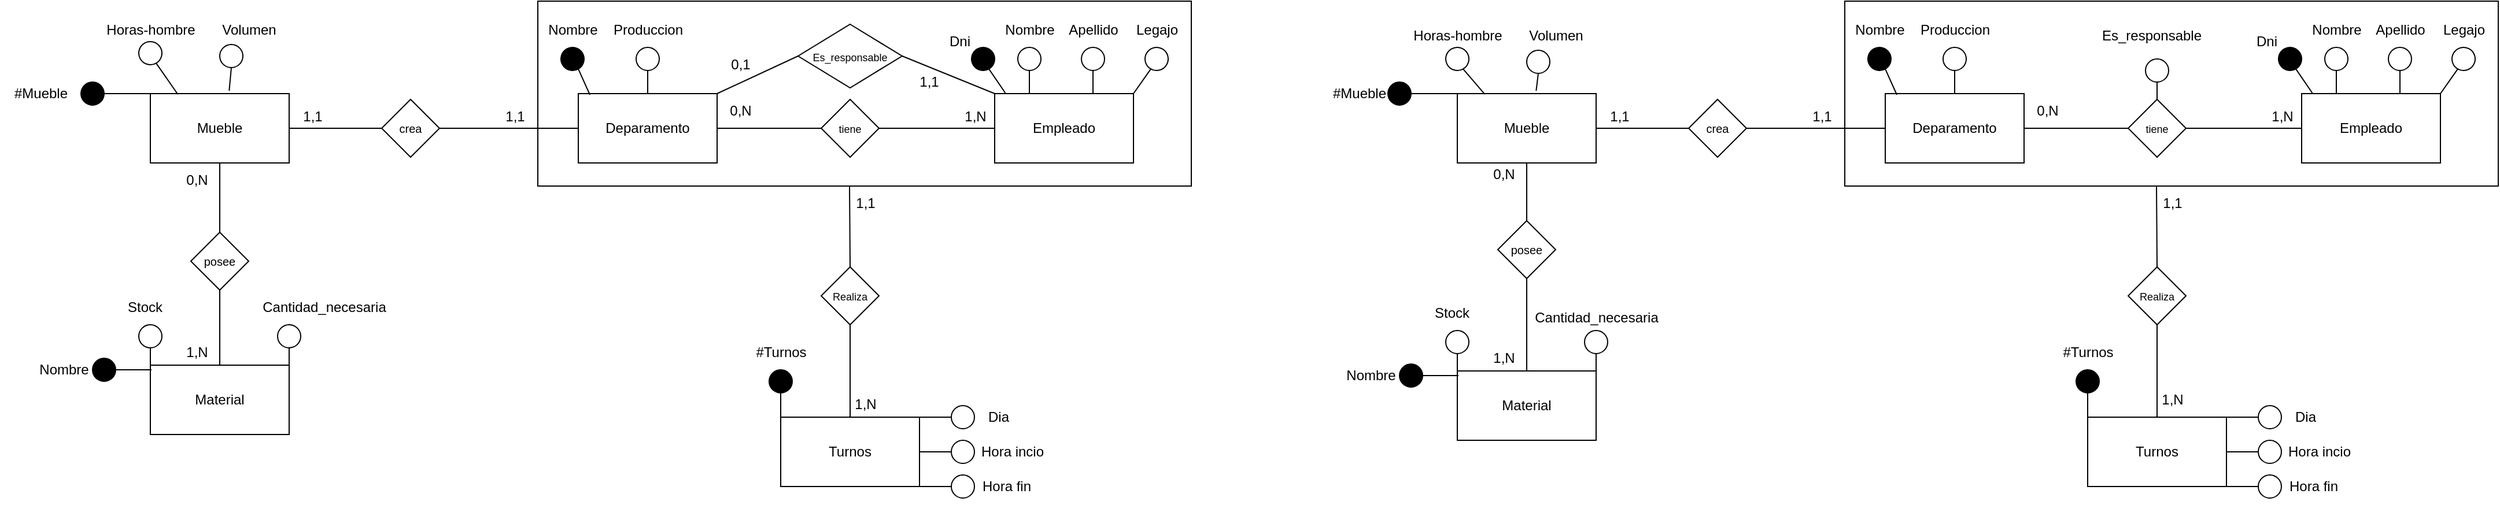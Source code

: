 <mxfile version="24.7.7">
  <diagram name="Page-1" id="koHiOuEMZEp7WqL1-jX1">
    <mxGraphModel dx="2788" dy="987" grid="1" gridSize="10" guides="1" tooltips="1" connect="1" arrows="1" fold="1" page="1" pageScale="1" pageWidth="850" pageHeight="1100" math="0" shadow="0">
      <root>
        <mxCell id="0" />
        <mxCell id="1" parent="0" />
        <mxCell id="-n0_h4fopmZt9PzkOisp-10" value="" style="rounded=0;whiteSpace=wrap;html=1;labelBackgroundColor=none;" vertex="1" parent="1">
          <mxGeometry x="235" y="900" width="565" height="160" as="geometry" />
        </mxCell>
        <mxCell id="-n0_h4fopmZt9PzkOisp-3" value="Deparamento" style="rounded=0;whiteSpace=wrap;html=1;" vertex="1" parent="1">
          <mxGeometry x="270" y="980" width="120" height="60" as="geometry" />
        </mxCell>
        <mxCell id="-n0_h4fopmZt9PzkOisp-4" value="" style="endArrow=none;html=1;rounded=0;exitX=1;exitY=0.5;exitDx=0;exitDy=0;entryX=0;entryY=0.5;entryDx=0;entryDy=0;" edge="1" parent="1" source="-n0_h4fopmZt9PzkOisp-3" target="-n0_h4fopmZt9PzkOisp-5">
          <mxGeometry width="50" height="50" relative="1" as="geometry">
            <mxPoint x="470" y="1020" as="sourcePoint" />
            <mxPoint x="520" y="1010" as="targetPoint" />
          </mxGeometry>
        </mxCell>
        <mxCell id="-n0_h4fopmZt9PzkOisp-5" value="&lt;font style=&quot;font-size: 9px;&quot;&gt;tiene&lt;/font&gt;" style="rhombus;whiteSpace=wrap;html=1;" vertex="1" parent="1">
          <mxGeometry x="480" y="985" width="50" height="50" as="geometry" />
        </mxCell>
        <mxCell id="-n0_h4fopmZt9PzkOisp-6" value="" style="endArrow=none;html=1;rounded=0;exitX=1;exitY=0.5;exitDx=0;exitDy=0;entryX=0;entryY=0.5;entryDx=0;entryDy=0;" edge="1" parent="1" source="-n0_h4fopmZt9PzkOisp-5" target="-n0_h4fopmZt9PzkOisp-7">
          <mxGeometry width="50" height="50" relative="1" as="geometry">
            <mxPoint x="580" y="990" as="sourcePoint" />
            <mxPoint x="620" y="1010" as="targetPoint" />
          </mxGeometry>
        </mxCell>
        <mxCell id="-n0_h4fopmZt9PzkOisp-7" value="Empleado" style="rounded=0;whiteSpace=wrap;html=1;" vertex="1" parent="1">
          <mxGeometry x="630" y="980" width="120" height="60" as="geometry" />
        </mxCell>
        <mxCell id="-n0_h4fopmZt9PzkOisp-8" value="1,N" style="text;html=1;align=center;verticalAlign=middle;resizable=0;points=[];autosize=1;strokeColor=none;fillColor=none;" vertex="1" parent="1">
          <mxGeometry x="592.5" y="985" width="40" height="30" as="geometry" />
        </mxCell>
        <mxCell id="-n0_h4fopmZt9PzkOisp-9" value="0,N" style="text;html=1;align=center;verticalAlign=middle;resizable=0;points=[];autosize=1;strokeColor=none;fillColor=none;" vertex="1" parent="1">
          <mxGeometry x="390" y="980" width="40" height="30" as="geometry" />
        </mxCell>
        <mxCell id="-n0_h4fopmZt9PzkOisp-11" value="" style="endArrow=none;html=1;rounded=0;entryX=0.477;entryY=1;entryDx=0;entryDy=0;exitX=0;exitY=0.5;exitDx=0;exitDy=0;entryPerimeter=0;" edge="1" parent="1" source="-n0_h4fopmZt9PzkOisp-12" target="-n0_h4fopmZt9PzkOisp-10">
          <mxGeometry width="50" height="50" relative="1" as="geometry">
            <mxPoint x="505" y="1130" as="sourcePoint" />
            <mxPoint x="550" y="1090" as="targetPoint" />
          </mxGeometry>
        </mxCell>
        <mxCell id="-n0_h4fopmZt9PzkOisp-12" value="&lt;font style=&quot;font-size: 9px;&quot;&gt;Realiza&lt;/font&gt;" style="rhombus;whiteSpace=wrap;html=1;direction=south;" vertex="1" parent="1">
          <mxGeometry x="480" y="1130" width="50" height="50" as="geometry" />
        </mxCell>
        <mxCell id="-n0_h4fopmZt9PzkOisp-13" value="" style="endArrow=none;html=1;rounded=0;entryX=1;entryY=0.5;entryDx=0;entryDy=0;exitX=0.5;exitY=0;exitDx=0;exitDy=0;" edge="1" parent="1" source="-n0_h4fopmZt9PzkOisp-14" target="-n0_h4fopmZt9PzkOisp-12">
          <mxGeometry width="50" height="50" relative="1" as="geometry">
            <mxPoint x="505" y="1250" as="sourcePoint" />
            <mxPoint x="490" y="1250" as="targetPoint" />
          </mxGeometry>
        </mxCell>
        <mxCell id="-n0_h4fopmZt9PzkOisp-14" value="Turnos" style="rounded=0;whiteSpace=wrap;html=1;" vertex="1" parent="1">
          <mxGeometry x="445" y="1260" width="120" height="60" as="geometry" />
        </mxCell>
        <mxCell id="-n0_h4fopmZt9PzkOisp-16" value="" style="ellipse;whiteSpace=wrap;html=1;aspect=fixed;fillColor=#000000;rotation=-30;" vertex="1" parent="1">
          <mxGeometry x="255" y="940" width="20" height="20" as="geometry" />
        </mxCell>
        <mxCell id="-n0_h4fopmZt9PzkOisp-17" value="" style="endArrow=none;html=1;rounded=0;entryX=0.5;entryY=1;entryDx=0;entryDy=0;" edge="1" target="-n0_h4fopmZt9PzkOisp-16" parent="1">
          <mxGeometry width="50" height="50" relative="1" as="geometry">
            <mxPoint x="280" y="981" as="sourcePoint" />
            <mxPoint x="270" y="935" as="targetPoint" />
          </mxGeometry>
        </mxCell>
        <mxCell id="-n0_h4fopmZt9PzkOisp-20" value="" style="ellipse;whiteSpace=wrap;html=1;aspect=fixed;" vertex="1" parent="1">
          <mxGeometry x="320" y="940" width="20" height="20" as="geometry" />
        </mxCell>
        <mxCell id="-n0_h4fopmZt9PzkOisp-21" value="" style="endArrow=none;html=1;rounded=0;entryX=0.5;entryY=1;entryDx=0;entryDy=0;exitX=0.5;exitY=0;exitDx=0;exitDy=0;" edge="1" target="-n0_h4fopmZt9PzkOisp-20" parent="1" source="-n0_h4fopmZt9PzkOisp-3">
          <mxGeometry width="50" height="50" relative="1" as="geometry">
            <mxPoint x="310" y="980" as="sourcePoint" />
            <mxPoint x="310" y="930" as="targetPoint" />
          </mxGeometry>
        </mxCell>
        <mxCell id="-n0_h4fopmZt9PzkOisp-24" value="Nombre" style="text;html=1;align=center;verticalAlign=middle;resizable=0;points=[];autosize=1;strokeColor=none;fillColor=none;" vertex="1" parent="1">
          <mxGeometry x="230" y="910" width="70" height="30" as="geometry" />
        </mxCell>
        <mxCell id="-n0_h4fopmZt9PzkOisp-25" value="Produccion" style="text;html=1;align=center;verticalAlign=middle;resizable=0;points=[];autosize=1;strokeColor=none;fillColor=none;" vertex="1" parent="1">
          <mxGeometry x="290" y="910" width="80" height="30" as="geometry" />
        </mxCell>
        <mxCell id="-n0_h4fopmZt9PzkOisp-32" value="" style="ellipse;whiteSpace=wrap;html=1;aspect=fixed;fillColor=#000000;rotation=-30;" vertex="1" parent="1">
          <mxGeometry x="610" y="940" width="20" height="20" as="geometry" />
        </mxCell>
        <mxCell id="-n0_h4fopmZt9PzkOisp-33" value="" style="endArrow=none;html=1;rounded=0;entryX=0.5;entryY=1;entryDx=0;entryDy=0;exitX=0.077;exitY=-0.008;exitDx=0;exitDy=0;exitPerimeter=0;" edge="1" target="-n0_h4fopmZt9PzkOisp-32" parent="1" source="-n0_h4fopmZt9PzkOisp-7">
          <mxGeometry width="50" height="50" relative="1" as="geometry">
            <mxPoint x="645" y="976" as="sourcePoint" />
            <mxPoint x="640" y="931" as="targetPoint" />
          </mxGeometry>
        </mxCell>
        <mxCell id="-n0_h4fopmZt9PzkOisp-35" value="Nombre" style="text;html=1;align=center;verticalAlign=middle;resizable=0;points=[];autosize=1;strokeColor=none;fillColor=none;" vertex="1" parent="1">
          <mxGeometry x="625" y="910" width="70" height="30" as="geometry" />
        </mxCell>
        <mxCell id="-n0_h4fopmZt9PzkOisp-36" value="" style="ellipse;whiteSpace=wrap;html=1;aspect=fixed;" vertex="1" parent="1">
          <mxGeometry x="650" y="940" width="20" height="20" as="geometry" />
        </mxCell>
        <mxCell id="-n0_h4fopmZt9PzkOisp-37" value="" style="endArrow=none;html=1;rounded=0;entryX=0.5;entryY=1;entryDx=0;entryDy=0;exitX=0.5;exitY=0;exitDx=0;exitDy=0;" edge="1" parent="1" target="-n0_h4fopmZt9PzkOisp-36">
          <mxGeometry width="50" height="50" relative="1" as="geometry">
            <mxPoint x="660" y="980" as="sourcePoint" />
            <mxPoint x="640" y="930" as="targetPoint" />
          </mxGeometry>
        </mxCell>
        <mxCell id="-n0_h4fopmZt9PzkOisp-38" value="Dni" style="text;html=1;align=center;verticalAlign=middle;whiteSpace=wrap;rounded=0;" vertex="1" parent="1">
          <mxGeometry x="570" y="920" width="60" height="30" as="geometry" />
        </mxCell>
        <mxCell id="-n0_h4fopmZt9PzkOisp-39" value="" style="ellipse;whiteSpace=wrap;html=1;aspect=fixed;" vertex="1" parent="1">
          <mxGeometry x="705" y="940" width="20" height="20" as="geometry" />
        </mxCell>
        <mxCell id="-n0_h4fopmZt9PzkOisp-40" value="" style="endArrow=none;html=1;rounded=0;entryX=0.5;entryY=1;entryDx=0;entryDy=0;exitX=0.25;exitY=0;exitDx=0;exitDy=0;" edge="1" target="-n0_h4fopmZt9PzkOisp-39" parent="1">
          <mxGeometry width="50" height="50" relative="1" as="geometry">
            <mxPoint x="715" y="980" as="sourcePoint" />
            <mxPoint x="715" y="930" as="targetPoint" />
          </mxGeometry>
        </mxCell>
        <mxCell id="-n0_h4fopmZt9PzkOisp-41" value="Apellido" style="text;html=1;align=center;verticalAlign=middle;resizable=0;points=[];autosize=1;strokeColor=none;fillColor=none;" vertex="1" parent="1">
          <mxGeometry x="680" y="910" width="70" height="30" as="geometry" />
        </mxCell>
        <mxCell id="-n0_h4fopmZt9PzkOisp-42" value="" style="ellipse;whiteSpace=wrap;html=1;aspect=fixed;rotation=30;" vertex="1" parent="1">
          <mxGeometry x="760" y="940" width="20" height="20" as="geometry" />
        </mxCell>
        <mxCell id="-n0_h4fopmZt9PzkOisp-43" value="" style="endArrow=none;html=1;rounded=0;entryX=0.5;entryY=1;entryDx=0;entryDy=0;exitX=1;exitY=0;exitDx=0;exitDy=0;" edge="1" target="-n0_h4fopmZt9PzkOisp-42" parent="1" source="-n0_h4fopmZt9PzkOisp-7">
          <mxGeometry width="50" height="50" relative="1" as="geometry">
            <mxPoint x="770" y="985" as="sourcePoint" />
            <mxPoint x="770" y="935" as="targetPoint" />
          </mxGeometry>
        </mxCell>
        <mxCell id="-n0_h4fopmZt9PzkOisp-44" value="Legajo" style="text;html=1;align=center;verticalAlign=middle;resizable=0;points=[];autosize=1;strokeColor=none;fillColor=none;" vertex="1" parent="1">
          <mxGeometry x="740" y="910" width="60" height="30" as="geometry" />
        </mxCell>
        <mxCell id="-n0_h4fopmZt9PzkOisp-45" value="" style="ellipse;whiteSpace=wrap;html=1;aspect=fixed;" vertex="1" parent="1">
          <mxGeometry x="592.5" y="1250" width="20" height="20" as="geometry" />
        </mxCell>
        <mxCell id="-n0_h4fopmZt9PzkOisp-46" value="" style="endArrow=none;html=1;rounded=0;entryX=0;entryY=0.5;entryDx=0;entryDy=0;exitX=1;exitY=0;exitDx=0;exitDy=0;" edge="1" target="-n0_h4fopmZt9PzkOisp-45" parent="1">
          <mxGeometry width="50" height="50" relative="1" as="geometry">
            <mxPoint x="545" y="1260" as="sourcePoint" />
            <mxPoint x="600" y="1250" as="targetPoint" />
          </mxGeometry>
        </mxCell>
        <mxCell id="-n0_h4fopmZt9PzkOisp-47" value="" style="ellipse;whiteSpace=wrap;html=1;aspect=fixed;" vertex="1" parent="1">
          <mxGeometry x="592.5" y="1280" width="20" height="20" as="geometry" />
        </mxCell>
        <mxCell id="-n0_h4fopmZt9PzkOisp-48" value="" style="endArrow=none;html=1;rounded=0;entryX=0;entryY=0.5;entryDx=0;entryDy=0;exitX=1;exitY=0.5;exitDx=0;exitDy=0;" edge="1" parent="1" target="-n0_h4fopmZt9PzkOisp-47" source="-n0_h4fopmZt9PzkOisp-14">
          <mxGeometry width="50" height="50" relative="1" as="geometry">
            <mxPoint x="570" y="1290" as="sourcePoint" />
            <mxPoint x="600" y="1280" as="targetPoint" />
          </mxGeometry>
        </mxCell>
        <mxCell id="-n0_h4fopmZt9PzkOisp-49" value="" style="ellipse;whiteSpace=wrap;html=1;aspect=fixed;" vertex="1" parent="1">
          <mxGeometry x="592.5" y="1310" width="20" height="20" as="geometry" />
        </mxCell>
        <mxCell id="-n0_h4fopmZt9PzkOisp-50" value="" style="endArrow=none;html=1;rounded=0;entryX=0;entryY=0.5;entryDx=0;entryDy=0;exitX=1;exitY=1;exitDx=0;exitDy=0;" edge="1" parent="1" target="-n0_h4fopmZt9PzkOisp-49" source="-n0_h4fopmZt9PzkOisp-14">
          <mxGeometry width="50" height="50" relative="1" as="geometry">
            <mxPoint x="567.5" y="1320" as="sourcePoint" />
            <mxPoint x="602.5" y="1310" as="targetPoint" />
          </mxGeometry>
        </mxCell>
        <mxCell id="-n0_h4fopmZt9PzkOisp-51" value="Dia" style="text;html=1;align=center;verticalAlign=middle;resizable=0;points=[];autosize=1;strokeColor=none;fillColor=none;" vertex="1" parent="1">
          <mxGeometry x="612.5" y="1245" width="40" height="30" as="geometry" />
        </mxCell>
        <mxCell id="-n0_h4fopmZt9PzkOisp-52" value="Hora incio" style="text;html=1;align=center;verticalAlign=middle;resizable=0;points=[];autosize=1;strokeColor=none;fillColor=none;" vertex="1" parent="1">
          <mxGeometry x="605" y="1275" width="80" height="30" as="geometry" />
        </mxCell>
        <mxCell id="-n0_h4fopmZt9PzkOisp-53" value="Hora fin" style="text;html=1;align=center;verticalAlign=middle;resizable=0;points=[];autosize=1;strokeColor=none;fillColor=none;" vertex="1" parent="1">
          <mxGeometry x="605" y="1305" width="70" height="30" as="geometry" />
        </mxCell>
        <mxCell id="-n0_h4fopmZt9PzkOisp-54" value="" style="ellipse;whiteSpace=wrap;html=1;aspect=fixed;fillColor=#000000;" vertex="1" parent="1">
          <mxGeometry x="435" y="1219.0" width="20" height="20" as="geometry" />
        </mxCell>
        <mxCell id="-n0_h4fopmZt9PzkOisp-55" value="" style="endArrow=none;html=1;rounded=0;entryX=0.5;entryY=1;entryDx=0;entryDy=0;" edge="1" target="-n0_h4fopmZt9PzkOisp-54" parent="1">
          <mxGeometry width="50" height="50" relative="1" as="geometry">
            <mxPoint x="445" y="1260.0" as="sourcePoint" />
            <mxPoint x="435" y="1214.0" as="targetPoint" />
          </mxGeometry>
        </mxCell>
        <mxCell id="-n0_h4fopmZt9PzkOisp-56" value="#Turnos" style="text;html=1;align=center;verticalAlign=middle;resizable=0;points=[];autosize=1;strokeColor=none;fillColor=none;" vertex="1" parent="1">
          <mxGeometry x="410" y="1189" width="70" height="30" as="geometry" />
        </mxCell>
        <mxCell id="-n0_h4fopmZt9PzkOisp-57" value="Mueble" style="rounded=0;whiteSpace=wrap;html=1;" vertex="1" parent="1">
          <mxGeometry x="-100" y="980" width="120" height="60" as="geometry" />
        </mxCell>
        <mxCell id="-n0_h4fopmZt9PzkOisp-58" value="&lt;font size=&quot;1&quot;&gt;crea&lt;/font&gt;" style="rhombus;whiteSpace=wrap;html=1;" vertex="1" parent="1">
          <mxGeometry x="100" y="985" width="50" height="50" as="geometry" />
        </mxCell>
        <mxCell id="-n0_h4fopmZt9PzkOisp-59" value="" style="endArrow=none;html=1;rounded=0;exitX=1;exitY=0.5;exitDx=0;exitDy=0;entryX=0;entryY=0.5;entryDx=0;entryDy=0;" edge="1" parent="1" source="-n0_h4fopmZt9PzkOisp-57" target="-n0_h4fopmZt9PzkOisp-58">
          <mxGeometry width="50" height="50" relative="1" as="geometry">
            <mxPoint x="40" y="970" as="sourcePoint" />
            <mxPoint x="90" y="920" as="targetPoint" />
          </mxGeometry>
        </mxCell>
        <mxCell id="-n0_h4fopmZt9PzkOisp-60" value="" style="endArrow=none;html=1;rounded=0;exitX=1;exitY=0.5;exitDx=0;exitDy=0;entryX=0;entryY=0.5;entryDx=0;entryDy=0;" edge="1" parent="1" source="-n0_h4fopmZt9PzkOisp-58" target="-n0_h4fopmZt9PzkOisp-3">
          <mxGeometry width="50" height="50" relative="1" as="geometry">
            <mxPoint x="180" y="990" as="sourcePoint" />
            <mxPoint x="230" y="940" as="targetPoint" />
          </mxGeometry>
        </mxCell>
        <mxCell id="-n0_h4fopmZt9PzkOisp-62" value="1,1" style="text;html=1;align=center;verticalAlign=middle;resizable=0;points=[];autosize=1;strokeColor=none;fillColor=none;" vertex="1" parent="1">
          <mxGeometry x="195" y="985" width="40" height="30" as="geometry" />
        </mxCell>
        <mxCell id="-n0_h4fopmZt9PzkOisp-63" value="1,1" style="text;html=1;align=center;verticalAlign=middle;resizable=0;points=[];autosize=1;strokeColor=none;fillColor=none;" vertex="1" parent="1">
          <mxGeometry x="20" y="985" width="40" height="30" as="geometry" />
        </mxCell>
        <mxCell id="-n0_h4fopmZt9PzkOisp-64" value="1,N" style="text;html=1;align=center;verticalAlign=middle;resizable=0;points=[];autosize=1;strokeColor=none;fillColor=none;" vertex="1" parent="1">
          <mxGeometry x="497.5" y="1234" width="40" height="30" as="geometry" />
        </mxCell>
        <mxCell id="-n0_h4fopmZt9PzkOisp-65" value="1,1" style="text;html=1;align=center;verticalAlign=middle;resizable=0;points=[];autosize=1;strokeColor=none;fillColor=none;" vertex="1" parent="1">
          <mxGeometry x="497.5" y="1060" width="40" height="30" as="geometry" />
        </mxCell>
        <mxCell id="-n0_h4fopmZt9PzkOisp-116" value="" style="rounded=0;whiteSpace=wrap;html=1;labelBackgroundColor=none;" vertex="1" parent="1">
          <mxGeometry x="1365" y="900" width="565" height="160" as="geometry" />
        </mxCell>
        <mxCell id="-n0_h4fopmZt9PzkOisp-117" value="Deparamento" style="rounded=0;whiteSpace=wrap;html=1;" vertex="1" parent="1">
          <mxGeometry x="1400" y="980" width="120" height="60" as="geometry" />
        </mxCell>
        <mxCell id="-n0_h4fopmZt9PzkOisp-118" value="" style="endArrow=none;html=1;rounded=0;exitX=1;exitY=0.5;exitDx=0;exitDy=0;entryX=0;entryY=0.5;entryDx=0;entryDy=0;" edge="1" parent="1" source="-n0_h4fopmZt9PzkOisp-117" target="-n0_h4fopmZt9PzkOisp-119">
          <mxGeometry width="50" height="50" relative="1" as="geometry">
            <mxPoint x="1600" y="1020" as="sourcePoint" />
            <mxPoint x="1650" y="1010" as="targetPoint" />
          </mxGeometry>
        </mxCell>
        <mxCell id="-n0_h4fopmZt9PzkOisp-119" value="&lt;font style=&quot;font-size: 9px;&quot;&gt;tiene&lt;/font&gt;" style="rhombus;whiteSpace=wrap;html=1;" vertex="1" parent="1">
          <mxGeometry x="1610" y="985" width="50" height="50" as="geometry" />
        </mxCell>
        <mxCell id="-n0_h4fopmZt9PzkOisp-120" value="" style="endArrow=none;html=1;rounded=0;exitX=1;exitY=0.5;exitDx=0;exitDy=0;entryX=0;entryY=0.5;entryDx=0;entryDy=0;" edge="1" parent="1" source="-n0_h4fopmZt9PzkOisp-119" target="-n0_h4fopmZt9PzkOisp-121">
          <mxGeometry width="50" height="50" relative="1" as="geometry">
            <mxPoint x="1710" y="990" as="sourcePoint" />
            <mxPoint x="1750" y="1010" as="targetPoint" />
          </mxGeometry>
        </mxCell>
        <mxCell id="-n0_h4fopmZt9PzkOisp-121" value="Empleado" style="rounded=0;whiteSpace=wrap;html=1;" vertex="1" parent="1">
          <mxGeometry x="1760" y="980" width="120" height="60" as="geometry" />
        </mxCell>
        <mxCell id="-n0_h4fopmZt9PzkOisp-122" value="1,N" style="text;html=1;align=center;verticalAlign=middle;resizable=0;points=[];autosize=1;strokeColor=none;fillColor=none;" vertex="1" parent="1">
          <mxGeometry x="1722.5" y="985" width="40" height="30" as="geometry" />
        </mxCell>
        <mxCell id="-n0_h4fopmZt9PzkOisp-123" value="0,N" style="text;html=1;align=center;verticalAlign=middle;resizable=0;points=[];autosize=1;strokeColor=none;fillColor=none;" vertex="1" parent="1">
          <mxGeometry x="1520" y="980" width="40" height="30" as="geometry" />
        </mxCell>
        <mxCell id="-n0_h4fopmZt9PzkOisp-124" value="" style="endArrow=none;html=1;rounded=0;entryX=0.477;entryY=1;entryDx=0;entryDy=0;exitX=0;exitY=0.5;exitDx=0;exitDy=0;entryPerimeter=0;" edge="1" parent="1" source="-n0_h4fopmZt9PzkOisp-125" target="-n0_h4fopmZt9PzkOisp-116">
          <mxGeometry width="50" height="50" relative="1" as="geometry">
            <mxPoint x="1635" y="1130" as="sourcePoint" />
            <mxPoint x="1680" y="1090" as="targetPoint" />
          </mxGeometry>
        </mxCell>
        <mxCell id="-n0_h4fopmZt9PzkOisp-125" value="&lt;font style=&quot;font-size: 9px;&quot;&gt;Realiza&lt;/font&gt;" style="rhombus;whiteSpace=wrap;html=1;direction=south;" vertex="1" parent="1">
          <mxGeometry x="1610" y="1130" width="50" height="50" as="geometry" />
        </mxCell>
        <mxCell id="-n0_h4fopmZt9PzkOisp-126" value="" style="endArrow=none;html=1;rounded=0;entryX=1;entryY=0.5;entryDx=0;entryDy=0;exitX=0.5;exitY=0;exitDx=0;exitDy=0;" edge="1" parent="1" source="-n0_h4fopmZt9PzkOisp-127" target="-n0_h4fopmZt9PzkOisp-125">
          <mxGeometry width="50" height="50" relative="1" as="geometry">
            <mxPoint x="1635" y="1250" as="sourcePoint" />
            <mxPoint x="1620" y="1250" as="targetPoint" />
          </mxGeometry>
        </mxCell>
        <mxCell id="-n0_h4fopmZt9PzkOisp-127" value="Turnos" style="rounded=0;whiteSpace=wrap;html=1;" vertex="1" parent="1">
          <mxGeometry x="1575" y="1260" width="120" height="60" as="geometry" />
        </mxCell>
        <mxCell id="-n0_h4fopmZt9PzkOisp-128" value="" style="ellipse;whiteSpace=wrap;html=1;aspect=fixed;fillColor=#000000;rotation=-30;" vertex="1" parent="1">
          <mxGeometry x="1385" y="940" width="20" height="20" as="geometry" />
        </mxCell>
        <mxCell id="-n0_h4fopmZt9PzkOisp-129" value="" style="endArrow=none;html=1;rounded=0;entryX=0.5;entryY=1;entryDx=0;entryDy=0;" edge="1" parent="1" target="-n0_h4fopmZt9PzkOisp-128">
          <mxGeometry width="50" height="50" relative="1" as="geometry">
            <mxPoint x="1410" y="981" as="sourcePoint" />
            <mxPoint x="1400" y="935" as="targetPoint" />
          </mxGeometry>
        </mxCell>
        <mxCell id="-n0_h4fopmZt9PzkOisp-130" value="" style="ellipse;whiteSpace=wrap;html=1;aspect=fixed;" vertex="1" parent="1">
          <mxGeometry x="1450" y="940" width="20" height="20" as="geometry" />
        </mxCell>
        <mxCell id="-n0_h4fopmZt9PzkOisp-131" value="" style="endArrow=none;html=1;rounded=0;entryX=0.5;entryY=1;entryDx=0;entryDy=0;exitX=0.5;exitY=0;exitDx=0;exitDy=0;" edge="1" parent="1" source="-n0_h4fopmZt9PzkOisp-117" target="-n0_h4fopmZt9PzkOisp-130">
          <mxGeometry width="50" height="50" relative="1" as="geometry">
            <mxPoint x="1440" y="980" as="sourcePoint" />
            <mxPoint x="1440" y="930" as="targetPoint" />
          </mxGeometry>
        </mxCell>
        <mxCell id="-n0_h4fopmZt9PzkOisp-132" value="Nombre" style="text;html=1;align=center;verticalAlign=middle;resizable=0;points=[];autosize=1;strokeColor=none;fillColor=none;" vertex="1" parent="1">
          <mxGeometry x="1360" y="910" width="70" height="30" as="geometry" />
        </mxCell>
        <mxCell id="-n0_h4fopmZt9PzkOisp-133" value="Produccion" style="text;html=1;align=center;verticalAlign=middle;resizable=0;points=[];autosize=1;strokeColor=none;fillColor=none;" vertex="1" parent="1">
          <mxGeometry x="1420" y="910" width="80" height="30" as="geometry" />
        </mxCell>
        <mxCell id="-n0_h4fopmZt9PzkOisp-134" value="" style="ellipse;whiteSpace=wrap;html=1;aspect=fixed;fillColor=#000000;rotation=-30;" vertex="1" parent="1">
          <mxGeometry x="1740" y="940" width="20" height="20" as="geometry" />
        </mxCell>
        <mxCell id="-n0_h4fopmZt9PzkOisp-135" value="" style="endArrow=none;html=1;rounded=0;entryX=0.5;entryY=1;entryDx=0;entryDy=0;exitX=0.077;exitY=-0.008;exitDx=0;exitDy=0;exitPerimeter=0;" edge="1" parent="1" source="-n0_h4fopmZt9PzkOisp-121" target="-n0_h4fopmZt9PzkOisp-134">
          <mxGeometry width="50" height="50" relative="1" as="geometry">
            <mxPoint x="1775" y="976" as="sourcePoint" />
            <mxPoint x="1770" y="931" as="targetPoint" />
          </mxGeometry>
        </mxCell>
        <mxCell id="-n0_h4fopmZt9PzkOisp-136" value="Nombre" style="text;html=1;align=center;verticalAlign=middle;resizable=0;points=[];autosize=1;strokeColor=none;fillColor=none;" vertex="1" parent="1">
          <mxGeometry x="1755" y="910" width="70" height="30" as="geometry" />
        </mxCell>
        <mxCell id="-n0_h4fopmZt9PzkOisp-137" value="" style="ellipse;whiteSpace=wrap;html=1;aspect=fixed;" vertex="1" parent="1">
          <mxGeometry x="1780" y="940" width="20" height="20" as="geometry" />
        </mxCell>
        <mxCell id="-n0_h4fopmZt9PzkOisp-138" value="" style="endArrow=none;html=1;rounded=0;entryX=0.5;entryY=1;entryDx=0;entryDy=0;exitX=0.5;exitY=0;exitDx=0;exitDy=0;" edge="1" parent="1" target="-n0_h4fopmZt9PzkOisp-137">
          <mxGeometry width="50" height="50" relative="1" as="geometry">
            <mxPoint x="1790" y="980" as="sourcePoint" />
            <mxPoint x="1770" y="930" as="targetPoint" />
          </mxGeometry>
        </mxCell>
        <mxCell id="-n0_h4fopmZt9PzkOisp-139" value="Dni" style="text;html=1;align=center;verticalAlign=middle;whiteSpace=wrap;rounded=0;" vertex="1" parent="1">
          <mxGeometry x="1700" y="920" width="60" height="30" as="geometry" />
        </mxCell>
        <mxCell id="-n0_h4fopmZt9PzkOisp-140" value="" style="ellipse;whiteSpace=wrap;html=1;aspect=fixed;" vertex="1" parent="1">
          <mxGeometry x="1835" y="940" width="20" height="20" as="geometry" />
        </mxCell>
        <mxCell id="-n0_h4fopmZt9PzkOisp-141" value="" style="endArrow=none;html=1;rounded=0;entryX=0.5;entryY=1;entryDx=0;entryDy=0;exitX=0.25;exitY=0;exitDx=0;exitDy=0;" edge="1" parent="1" target="-n0_h4fopmZt9PzkOisp-140">
          <mxGeometry width="50" height="50" relative="1" as="geometry">
            <mxPoint x="1845" y="980" as="sourcePoint" />
            <mxPoint x="1845" y="930" as="targetPoint" />
          </mxGeometry>
        </mxCell>
        <mxCell id="-n0_h4fopmZt9PzkOisp-142" value="Apellido" style="text;html=1;align=center;verticalAlign=middle;resizable=0;points=[];autosize=1;strokeColor=none;fillColor=none;" vertex="1" parent="1">
          <mxGeometry x="1810" y="910" width="70" height="30" as="geometry" />
        </mxCell>
        <mxCell id="-n0_h4fopmZt9PzkOisp-143" value="" style="ellipse;whiteSpace=wrap;html=1;aspect=fixed;rotation=30;" vertex="1" parent="1">
          <mxGeometry x="1890" y="940" width="20" height="20" as="geometry" />
        </mxCell>
        <mxCell id="-n0_h4fopmZt9PzkOisp-144" value="" style="endArrow=none;html=1;rounded=0;entryX=0.5;entryY=1;entryDx=0;entryDy=0;exitX=1;exitY=0;exitDx=0;exitDy=0;" edge="1" parent="1" source="-n0_h4fopmZt9PzkOisp-121" target="-n0_h4fopmZt9PzkOisp-143">
          <mxGeometry width="50" height="50" relative="1" as="geometry">
            <mxPoint x="1900" y="985" as="sourcePoint" />
            <mxPoint x="1900" y="935" as="targetPoint" />
          </mxGeometry>
        </mxCell>
        <mxCell id="-n0_h4fopmZt9PzkOisp-145" value="Legajo" style="text;html=1;align=center;verticalAlign=middle;resizable=0;points=[];autosize=1;strokeColor=none;fillColor=none;" vertex="1" parent="1">
          <mxGeometry x="1870" y="910" width="60" height="30" as="geometry" />
        </mxCell>
        <mxCell id="-n0_h4fopmZt9PzkOisp-146" value="" style="ellipse;whiteSpace=wrap;html=1;aspect=fixed;" vertex="1" parent="1">
          <mxGeometry x="1722.5" y="1250" width="20" height="20" as="geometry" />
        </mxCell>
        <mxCell id="-n0_h4fopmZt9PzkOisp-147" value="" style="endArrow=none;html=1;rounded=0;entryX=0;entryY=0.5;entryDx=0;entryDy=0;exitX=1;exitY=0;exitDx=0;exitDy=0;" edge="1" parent="1" target="-n0_h4fopmZt9PzkOisp-146">
          <mxGeometry width="50" height="50" relative="1" as="geometry">
            <mxPoint x="1675" y="1260" as="sourcePoint" />
            <mxPoint x="1730" y="1250" as="targetPoint" />
          </mxGeometry>
        </mxCell>
        <mxCell id="-n0_h4fopmZt9PzkOisp-148" value="" style="ellipse;whiteSpace=wrap;html=1;aspect=fixed;" vertex="1" parent="1">
          <mxGeometry x="1722.5" y="1280" width="20" height="20" as="geometry" />
        </mxCell>
        <mxCell id="-n0_h4fopmZt9PzkOisp-149" value="" style="endArrow=none;html=1;rounded=0;entryX=0;entryY=0.5;entryDx=0;entryDy=0;exitX=1;exitY=0.5;exitDx=0;exitDy=0;" edge="1" parent="1" source="-n0_h4fopmZt9PzkOisp-127" target="-n0_h4fopmZt9PzkOisp-148">
          <mxGeometry width="50" height="50" relative="1" as="geometry">
            <mxPoint x="1700" y="1290" as="sourcePoint" />
            <mxPoint x="1730" y="1280" as="targetPoint" />
          </mxGeometry>
        </mxCell>
        <mxCell id="-n0_h4fopmZt9PzkOisp-150" value="" style="ellipse;whiteSpace=wrap;html=1;aspect=fixed;" vertex="1" parent="1">
          <mxGeometry x="1722.5" y="1310" width="20" height="20" as="geometry" />
        </mxCell>
        <mxCell id="-n0_h4fopmZt9PzkOisp-151" value="" style="endArrow=none;html=1;rounded=0;entryX=0;entryY=0.5;entryDx=0;entryDy=0;exitX=1;exitY=1;exitDx=0;exitDy=0;" edge="1" parent="1" source="-n0_h4fopmZt9PzkOisp-127" target="-n0_h4fopmZt9PzkOisp-150">
          <mxGeometry width="50" height="50" relative="1" as="geometry">
            <mxPoint x="1697.5" y="1320" as="sourcePoint" />
            <mxPoint x="1732.5" y="1310" as="targetPoint" />
          </mxGeometry>
        </mxCell>
        <mxCell id="-n0_h4fopmZt9PzkOisp-152" value="Dia" style="text;html=1;align=center;verticalAlign=middle;resizable=0;points=[];autosize=1;strokeColor=none;fillColor=none;" vertex="1" parent="1">
          <mxGeometry x="1742.5" y="1245" width="40" height="30" as="geometry" />
        </mxCell>
        <mxCell id="-n0_h4fopmZt9PzkOisp-153" value="Hora incio" style="text;html=1;align=center;verticalAlign=middle;resizable=0;points=[];autosize=1;strokeColor=none;fillColor=none;" vertex="1" parent="1">
          <mxGeometry x="1735" y="1275" width="80" height="30" as="geometry" />
        </mxCell>
        <mxCell id="-n0_h4fopmZt9PzkOisp-154" value="Hora fin" style="text;html=1;align=center;verticalAlign=middle;resizable=0;points=[];autosize=1;strokeColor=none;fillColor=none;" vertex="1" parent="1">
          <mxGeometry x="1735" y="1305" width="70" height="30" as="geometry" />
        </mxCell>
        <mxCell id="-n0_h4fopmZt9PzkOisp-155" value="" style="ellipse;whiteSpace=wrap;html=1;aspect=fixed;fillColor=#000000;" vertex="1" parent="1">
          <mxGeometry x="1565" y="1219.0" width="20" height="20" as="geometry" />
        </mxCell>
        <mxCell id="-n0_h4fopmZt9PzkOisp-156" value="" style="endArrow=none;html=1;rounded=0;entryX=0.5;entryY=1;entryDx=0;entryDy=0;" edge="1" parent="1" target="-n0_h4fopmZt9PzkOisp-155">
          <mxGeometry width="50" height="50" relative="1" as="geometry">
            <mxPoint x="1575" y="1260.0" as="sourcePoint" />
            <mxPoint x="1565" y="1214.0" as="targetPoint" />
          </mxGeometry>
        </mxCell>
        <mxCell id="-n0_h4fopmZt9PzkOisp-157" value="#Turnos" style="text;html=1;align=center;verticalAlign=middle;resizable=0;points=[];autosize=1;strokeColor=none;fillColor=none;" vertex="1" parent="1">
          <mxGeometry x="1540" y="1189" width="70" height="30" as="geometry" />
        </mxCell>
        <mxCell id="-n0_h4fopmZt9PzkOisp-159" value="&lt;font size=&quot;1&quot;&gt;crea&lt;/font&gt;" style="rhombus;whiteSpace=wrap;html=1;" vertex="1" parent="1">
          <mxGeometry x="1230" y="985" width="50" height="50" as="geometry" />
        </mxCell>
        <mxCell id="-n0_h4fopmZt9PzkOisp-160" value="" style="endArrow=none;html=1;rounded=0;exitX=1;exitY=0.5;exitDx=0;exitDy=0;entryX=0;entryY=0.5;entryDx=0;entryDy=0;" edge="1" parent="1" target="-n0_h4fopmZt9PzkOisp-159">
          <mxGeometry width="50" height="50" relative="1" as="geometry">
            <mxPoint x="1150" y="1010.0" as="sourcePoint" />
            <mxPoint x="1220" y="920" as="targetPoint" />
          </mxGeometry>
        </mxCell>
        <mxCell id="-n0_h4fopmZt9PzkOisp-161" value="" style="endArrow=none;html=1;rounded=0;exitX=1;exitY=0.5;exitDx=0;exitDy=0;entryX=0;entryY=0.5;entryDx=0;entryDy=0;" edge="1" parent="1" source="-n0_h4fopmZt9PzkOisp-159" target="-n0_h4fopmZt9PzkOisp-117">
          <mxGeometry width="50" height="50" relative="1" as="geometry">
            <mxPoint x="1310" y="990" as="sourcePoint" />
            <mxPoint x="1360" y="940" as="targetPoint" />
          </mxGeometry>
        </mxCell>
        <mxCell id="-n0_h4fopmZt9PzkOisp-162" value="1,1" style="text;html=1;align=center;verticalAlign=middle;resizable=0;points=[];autosize=1;strokeColor=none;fillColor=none;" vertex="1" parent="1">
          <mxGeometry x="1325" y="985" width="40" height="30" as="geometry" />
        </mxCell>
        <mxCell id="-n0_h4fopmZt9PzkOisp-164" value="1,N" style="text;html=1;align=center;verticalAlign=middle;resizable=0;points=[];autosize=1;strokeColor=none;fillColor=none;" vertex="1" parent="1">
          <mxGeometry x="1627.5" y="1230" width="40" height="30" as="geometry" />
        </mxCell>
        <mxCell id="-n0_h4fopmZt9PzkOisp-165" value="1,1" style="text;html=1;align=center;verticalAlign=middle;resizable=0;points=[];autosize=1;strokeColor=none;fillColor=none;" vertex="1" parent="1">
          <mxGeometry x="1627.5" y="1060" width="40" height="30" as="geometry" />
        </mxCell>
        <mxCell id="-n0_h4fopmZt9PzkOisp-166" value="" style="ellipse;whiteSpace=wrap;html=1;aspect=fixed;" vertex="1" parent="1">
          <mxGeometry x="1625" y="950" width="20" height="20" as="geometry" />
        </mxCell>
        <mxCell id="-n0_h4fopmZt9PzkOisp-167" value="" style="endArrow=none;html=1;rounded=0;entryX=0.5;entryY=1;entryDx=0;entryDy=0;exitX=0.5;exitY=0;exitDx=0;exitDy=0;" edge="1" target="-n0_h4fopmZt9PzkOisp-166" parent="1" source="-n0_h4fopmZt9PzkOisp-119">
          <mxGeometry width="50" height="50" relative="1" as="geometry">
            <mxPoint x="1635" y="990" as="sourcePoint" />
            <mxPoint x="1635" y="940" as="targetPoint" />
          </mxGeometry>
        </mxCell>
        <mxCell id="-n0_h4fopmZt9PzkOisp-168" value="Es_responsable" style="text;html=1;align=center;verticalAlign=middle;resizable=0;points=[];autosize=1;strokeColor=none;fillColor=none;" vertex="1" parent="1">
          <mxGeometry x="1575" y="915" width="110" height="30" as="geometry" />
        </mxCell>
        <mxCell id="-n0_h4fopmZt9PzkOisp-169" value="&lt;font style=&quot;font-size: 9px;&quot;&gt;Es_responsable&lt;/font&gt;" style="rhombus;whiteSpace=wrap;html=1;" vertex="1" parent="1">
          <mxGeometry x="460" y="920" width="90" height="55" as="geometry" />
        </mxCell>
        <mxCell id="-n0_h4fopmZt9PzkOisp-170" value="" style="endArrow=none;html=1;rounded=0;exitX=1;exitY=0;exitDx=0;exitDy=0;entryX=0;entryY=0.5;entryDx=0;entryDy=0;" edge="1" parent="1" source="-n0_h4fopmZt9PzkOisp-3" target="-n0_h4fopmZt9PzkOisp-169">
          <mxGeometry width="50" height="50" relative="1" as="geometry">
            <mxPoint x="400" y="970" as="sourcePoint" />
            <mxPoint x="450" y="920" as="targetPoint" />
          </mxGeometry>
        </mxCell>
        <mxCell id="-n0_h4fopmZt9PzkOisp-171" value="" style="endArrow=none;html=1;rounded=0;exitX=0;exitY=0;exitDx=0;exitDy=0;entryX=1;entryY=0.5;entryDx=0;entryDy=0;" edge="1" parent="1" source="-n0_h4fopmZt9PzkOisp-7" target="-n0_h4fopmZt9PzkOisp-169">
          <mxGeometry width="50" height="50" relative="1" as="geometry">
            <mxPoint x="510" y="986.5" as="sourcePoint" />
            <mxPoint x="580" y="953.5" as="targetPoint" />
          </mxGeometry>
        </mxCell>
        <mxCell id="-n0_h4fopmZt9PzkOisp-172" value="1,1" style="text;html=1;align=center;verticalAlign=middle;resizable=0;points=[];autosize=1;strokeColor=none;fillColor=none;" vertex="1" parent="1">
          <mxGeometry x="552.5" y="955" width="40" height="30" as="geometry" />
        </mxCell>
        <mxCell id="-n0_h4fopmZt9PzkOisp-173" value="0,1" style="text;html=1;align=center;verticalAlign=middle;resizable=0;points=[];autosize=1;strokeColor=none;fillColor=none;" vertex="1" parent="1">
          <mxGeometry x="390" y="940" width="40" height="30" as="geometry" />
        </mxCell>
        <mxCell id="-n0_h4fopmZt9PzkOisp-174" value="&lt;font size=&quot;1&quot;&gt;posee&lt;/font&gt;" style="rhombus;whiteSpace=wrap;html=1;" vertex="1" parent="1">
          <mxGeometry x="-65" y="1100" width="50" height="50" as="geometry" />
        </mxCell>
        <mxCell id="-n0_h4fopmZt9PzkOisp-175" value="" style="endArrow=none;html=1;rounded=0;entryX=0.5;entryY=1;entryDx=0;entryDy=0;exitX=0.5;exitY=0;exitDx=0;exitDy=0;" edge="1" parent="1" source="-n0_h4fopmZt9PzkOisp-174" target="-n0_h4fopmZt9PzkOisp-57">
          <mxGeometry width="50" height="50" relative="1" as="geometry">
            <mxPoint x="-140" y="1130" as="sourcePoint" />
            <mxPoint x="-90" y="1080" as="targetPoint" />
          </mxGeometry>
        </mxCell>
        <mxCell id="-n0_h4fopmZt9PzkOisp-176" value="" style="endArrow=none;html=1;rounded=0;entryX=0.5;entryY=1;entryDx=0;entryDy=0;exitX=0.5;exitY=0;exitDx=0;exitDy=0;" edge="1" parent="1" source="-n0_h4fopmZt9PzkOisp-177" target="-n0_h4fopmZt9PzkOisp-174">
          <mxGeometry width="50" height="50" relative="1" as="geometry">
            <mxPoint x="-40" y="1200" as="sourcePoint" />
            <mxPoint x="-30" y="1200" as="targetPoint" />
          </mxGeometry>
        </mxCell>
        <mxCell id="-n0_h4fopmZt9PzkOisp-177" value="Material" style="rounded=0;whiteSpace=wrap;html=1;" vertex="1" parent="1">
          <mxGeometry x="-100" y="1215" width="120" height="60" as="geometry" />
        </mxCell>
        <mxCell id="-n0_h4fopmZt9PzkOisp-178" value="" style="ellipse;whiteSpace=wrap;html=1;aspect=fixed;rotation=-30;" vertex="1" parent="1">
          <mxGeometry x="-110" y="935" width="20" height="20" as="geometry" />
        </mxCell>
        <mxCell id="-n0_h4fopmZt9PzkOisp-179" value="" style="endArrow=none;html=1;rounded=0;entryX=0.5;entryY=1;entryDx=0;entryDy=0;exitX=0.198;exitY=0.01;exitDx=0;exitDy=0;exitPerimeter=0;" edge="1" target="-n0_h4fopmZt9PzkOisp-178" parent="1" source="-n0_h4fopmZt9PzkOisp-57">
          <mxGeometry width="50" height="50" relative="1" as="geometry">
            <mxPoint x="-75" y="980" as="sourcePoint" />
            <mxPoint x="-75" y="930" as="targetPoint" />
          </mxGeometry>
        </mxCell>
        <mxCell id="-n0_h4fopmZt9PzkOisp-180" value="" style="ellipse;whiteSpace=wrap;html=1;aspect=fixed;" vertex="1" parent="1">
          <mxGeometry x="-40" y="937.5" width="20" height="20" as="geometry" />
        </mxCell>
        <mxCell id="-n0_h4fopmZt9PzkOisp-181" value="" style="endArrow=none;html=1;rounded=0;entryX=0.5;entryY=1;entryDx=0;entryDy=0;exitX=0.568;exitY=-0.041;exitDx=0;exitDy=0;exitPerimeter=0;" edge="1" target="-n0_h4fopmZt9PzkOisp-180" parent="1" source="-n0_h4fopmZt9PzkOisp-57">
          <mxGeometry width="50" height="50" relative="1" as="geometry">
            <mxPoint x="-40" y="980" as="sourcePoint" />
            <mxPoint x="-40" y="930" as="targetPoint" />
          </mxGeometry>
        </mxCell>
        <mxCell id="-n0_h4fopmZt9PzkOisp-182" value="Horas-hombre" style="text;html=1;align=center;verticalAlign=middle;resizable=0;points=[];autosize=1;strokeColor=none;fillColor=none;" vertex="1" parent="1">
          <mxGeometry x="-150" y="910" width="100" height="30" as="geometry" />
        </mxCell>
        <mxCell id="-n0_h4fopmZt9PzkOisp-183" value="Volumen" style="text;html=1;align=center;verticalAlign=middle;resizable=0;points=[];autosize=1;strokeColor=none;fillColor=none;" vertex="1" parent="1">
          <mxGeometry x="-50" y="910" width="70" height="30" as="geometry" />
        </mxCell>
        <mxCell id="-n0_h4fopmZt9PzkOisp-184" value="" style="ellipse;whiteSpace=wrap;html=1;aspect=fixed;fillColor=#000000;rotation=-90;" vertex="1" parent="1">
          <mxGeometry x="-160" y="970.0" width="20" height="20" as="geometry" />
        </mxCell>
        <mxCell id="-n0_h4fopmZt9PzkOisp-185" value="" style="endArrow=none;html=1;rounded=0;entryX=0.5;entryY=1;entryDx=0;entryDy=0;exitX=0;exitY=0;exitDx=0;exitDy=0;" edge="1" target="-n0_h4fopmZt9PzkOisp-184" parent="1" source="-n0_h4fopmZt9PzkOisp-57">
          <mxGeometry width="50" height="50" relative="1" as="geometry">
            <mxPoint x="-200" y="1000.0" as="sourcePoint" />
            <mxPoint x="-210" y="954.0" as="targetPoint" />
          </mxGeometry>
        </mxCell>
        <mxCell id="-n0_h4fopmZt9PzkOisp-186" value="#Mueble" style="text;html=1;align=center;verticalAlign=middle;resizable=0;points=[];autosize=1;strokeColor=none;fillColor=none;" vertex="1" parent="1">
          <mxGeometry x="-230" y="965" width="70" height="30" as="geometry" />
        </mxCell>
        <mxCell id="-n0_h4fopmZt9PzkOisp-187" value="" style="ellipse;whiteSpace=wrap;html=1;aspect=fixed;fillColor=#000000;" vertex="1" parent="1">
          <mxGeometry x="-150" y="1209" width="20" height="20" as="geometry" />
        </mxCell>
        <mxCell id="-n0_h4fopmZt9PzkOisp-188" value="" style="endArrow=none;html=1;rounded=0;entryX=1;entryY=0.5;entryDx=0;entryDy=0;" edge="1" target="-n0_h4fopmZt9PzkOisp-187" parent="1">
          <mxGeometry width="50" height="50" relative="1" as="geometry">
            <mxPoint x="-99" y="1219" as="sourcePoint" />
            <mxPoint x="25" y="1199" as="targetPoint" />
          </mxGeometry>
        </mxCell>
        <mxCell id="-n0_h4fopmZt9PzkOisp-189" value="" style="ellipse;whiteSpace=wrap;html=1;aspect=fixed;" vertex="1" parent="1">
          <mxGeometry x="-110" y="1180" width="20" height="20" as="geometry" />
        </mxCell>
        <mxCell id="-n0_h4fopmZt9PzkOisp-190" value="" style="endArrow=none;html=1;rounded=0;entryX=0.5;entryY=1;entryDx=0;entryDy=0;exitX=0.25;exitY=0;exitDx=0;exitDy=0;" edge="1" target="-n0_h4fopmZt9PzkOisp-189" parent="1">
          <mxGeometry width="50" height="50" relative="1" as="geometry">
            <mxPoint x="-100" y="1215" as="sourcePoint" />
            <mxPoint x="-100" y="1165" as="targetPoint" />
          </mxGeometry>
        </mxCell>
        <mxCell id="-n0_h4fopmZt9PzkOisp-191" value="Stock" style="text;html=1;align=center;verticalAlign=middle;resizable=0;points=[];autosize=1;strokeColor=none;fillColor=none;" vertex="1" parent="1">
          <mxGeometry x="-130" y="1150" width="50" height="30" as="geometry" />
        </mxCell>
        <mxCell id="-n0_h4fopmZt9PzkOisp-192" value="Nombre" style="text;html=1;align=center;verticalAlign=middle;resizable=0;points=[];autosize=1;strokeColor=none;fillColor=none;" vertex="1" parent="1">
          <mxGeometry x="-210" y="1204" width="70" height="30" as="geometry" />
        </mxCell>
        <mxCell id="-n0_h4fopmZt9PzkOisp-193" value="" style="ellipse;whiteSpace=wrap;html=1;aspect=fixed;" vertex="1" parent="1">
          <mxGeometry x="10" y="1180" width="20" height="20" as="geometry" />
        </mxCell>
        <mxCell id="-n0_h4fopmZt9PzkOisp-194" value="" style="endArrow=none;html=1;rounded=0;entryX=0.5;entryY=1;entryDx=0;entryDy=0;exitX=1;exitY=0;exitDx=0;exitDy=0;" edge="1" target="-n0_h4fopmZt9PzkOisp-193" parent="1" source="-n0_h4fopmZt9PzkOisp-177">
          <mxGeometry width="50" height="50" relative="1" as="geometry">
            <mxPoint x="20" y="1215" as="sourcePoint" />
            <mxPoint x="20" y="1165" as="targetPoint" />
          </mxGeometry>
        </mxCell>
        <mxCell id="-n0_h4fopmZt9PzkOisp-195" value="Cantidad_necesaria" style="text;html=1;align=center;verticalAlign=middle;resizable=0;points=[];autosize=1;strokeColor=none;fillColor=none;" vertex="1" parent="1">
          <mxGeometry x="-15" y="1150" width="130" height="30" as="geometry" />
        </mxCell>
        <mxCell id="-n0_h4fopmZt9PzkOisp-197" value="Mueble" style="rounded=0;whiteSpace=wrap;html=1;" vertex="1" parent="1">
          <mxGeometry x="1030" y="980" width="120" height="60" as="geometry" />
        </mxCell>
        <mxCell id="-n0_h4fopmZt9PzkOisp-198" value="1,1" style="text;html=1;align=center;verticalAlign=middle;resizable=0;points=[];autosize=1;strokeColor=none;fillColor=none;" vertex="1" parent="1">
          <mxGeometry x="1150" y="985" width="40" height="30" as="geometry" />
        </mxCell>
        <mxCell id="-n0_h4fopmZt9PzkOisp-199" value="&lt;font size=&quot;1&quot;&gt;posee&lt;/font&gt;" style="rhombus;whiteSpace=wrap;html=1;" vertex="1" parent="1">
          <mxGeometry x="1065" y="1090" width="50" height="50" as="geometry" />
        </mxCell>
        <mxCell id="-n0_h4fopmZt9PzkOisp-200" value="" style="endArrow=none;html=1;rounded=0;entryX=0.5;entryY=1;entryDx=0;entryDy=0;exitX=0.5;exitY=0;exitDx=0;exitDy=0;" edge="1" parent="1" source="-n0_h4fopmZt9PzkOisp-199" target="-n0_h4fopmZt9PzkOisp-197">
          <mxGeometry width="50" height="50" relative="1" as="geometry">
            <mxPoint x="990" y="1135" as="sourcePoint" />
            <mxPoint x="1040" y="1085" as="targetPoint" />
          </mxGeometry>
        </mxCell>
        <mxCell id="-n0_h4fopmZt9PzkOisp-201" value="" style="endArrow=none;html=1;rounded=0;entryX=0.5;entryY=1;entryDx=0;entryDy=0;exitX=0.5;exitY=0;exitDx=0;exitDy=0;" edge="1" parent="1" source="-n0_h4fopmZt9PzkOisp-202" target="-n0_h4fopmZt9PzkOisp-199">
          <mxGeometry width="50" height="50" relative="1" as="geometry">
            <mxPoint x="1090" y="1205" as="sourcePoint" />
            <mxPoint x="1100" y="1205" as="targetPoint" />
          </mxGeometry>
        </mxCell>
        <mxCell id="-n0_h4fopmZt9PzkOisp-202" value="Material" style="rounded=0;whiteSpace=wrap;html=1;" vertex="1" parent="1">
          <mxGeometry x="1030" y="1220" width="120" height="60" as="geometry" />
        </mxCell>
        <mxCell id="-n0_h4fopmZt9PzkOisp-203" value="" style="ellipse;whiteSpace=wrap;html=1;aspect=fixed;rotation=-30;" vertex="1" parent="1">
          <mxGeometry x="1020" y="940" width="20" height="20" as="geometry" />
        </mxCell>
        <mxCell id="-n0_h4fopmZt9PzkOisp-204" value="" style="endArrow=none;html=1;rounded=0;entryX=0.5;entryY=1;entryDx=0;entryDy=0;exitX=0.198;exitY=0.01;exitDx=0;exitDy=0;exitPerimeter=0;" edge="1" parent="1" source="-n0_h4fopmZt9PzkOisp-197" target="-n0_h4fopmZt9PzkOisp-203">
          <mxGeometry width="50" height="50" relative="1" as="geometry">
            <mxPoint x="1055" y="985" as="sourcePoint" />
            <mxPoint x="1055" y="935" as="targetPoint" />
          </mxGeometry>
        </mxCell>
        <mxCell id="-n0_h4fopmZt9PzkOisp-205" value="" style="ellipse;whiteSpace=wrap;html=1;aspect=fixed;" vertex="1" parent="1">
          <mxGeometry x="1090" y="942.5" width="20" height="20" as="geometry" />
        </mxCell>
        <mxCell id="-n0_h4fopmZt9PzkOisp-206" value="" style="endArrow=none;html=1;rounded=0;entryX=0.5;entryY=1;entryDx=0;entryDy=0;exitX=0.568;exitY=-0.041;exitDx=0;exitDy=0;exitPerimeter=0;" edge="1" parent="1" source="-n0_h4fopmZt9PzkOisp-197" target="-n0_h4fopmZt9PzkOisp-205">
          <mxGeometry width="50" height="50" relative="1" as="geometry">
            <mxPoint x="1090" y="985" as="sourcePoint" />
            <mxPoint x="1090" y="935" as="targetPoint" />
          </mxGeometry>
        </mxCell>
        <mxCell id="-n0_h4fopmZt9PzkOisp-207" value="Horas-hombre" style="text;html=1;align=center;verticalAlign=middle;resizable=0;points=[];autosize=1;strokeColor=none;fillColor=none;" vertex="1" parent="1">
          <mxGeometry x="980" y="915" width="100" height="30" as="geometry" />
        </mxCell>
        <mxCell id="-n0_h4fopmZt9PzkOisp-208" value="Volumen" style="text;html=1;align=center;verticalAlign=middle;resizable=0;points=[];autosize=1;strokeColor=none;fillColor=none;" vertex="1" parent="1">
          <mxGeometry x="1080" y="915" width="70" height="30" as="geometry" />
        </mxCell>
        <mxCell id="-n0_h4fopmZt9PzkOisp-209" value="" style="ellipse;whiteSpace=wrap;html=1;aspect=fixed;fillColor=#000000;rotation=-90;" vertex="1" parent="1">
          <mxGeometry x="970" y="970.0" width="20" height="20" as="geometry" />
        </mxCell>
        <mxCell id="-n0_h4fopmZt9PzkOisp-210" value="" style="endArrow=none;html=1;rounded=0;entryX=0.5;entryY=1;entryDx=0;entryDy=0;" edge="1" parent="1" target="-n0_h4fopmZt9PzkOisp-209">
          <mxGeometry width="50" height="50" relative="1" as="geometry">
            <mxPoint x="1030" y="980" as="sourcePoint" />
            <mxPoint x="920" y="959.0" as="targetPoint" />
          </mxGeometry>
        </mxCell>
        <mxCell id="-n0_h4fopmZt9PzkOisp-211" value="#Mueble" style="text;html=1;align=center;verticalAlign=middle;resizable=0;points=[];autosize=1;strokeColor=none;fillColor=none;" vertex="1" parent="1">
          <mxGeometry x="910" y="965" width="70" height="30" as="geometry" />
        </mxCell>
        <mxCell id="-n0_h4fopmZt9PzkOisp-212" value="" style="ellipse;whiteSpace=wrap;html=1;aspect=fixed;fillColor=#000000;" vertex="1" parent="1">
          <mxGeometry x="980" y="1214" width="20" height="20" as="geometry" />
        </mxCell>
        <mxCell id="-n0_h4fopmZt9PzkOisp-213" value="" style="endArrow=none;html=1;rounded=0;entryX=1;entryY=0.5;entryDx=0;entryDy=0;" edge="1" parent="1" target="-n0_h4fopmZt9PzkOisp-212">
          <mxGeometry width="50" height="50" relative="1" as="geometry">
            <mxPoint x="1031" y="1224" as="sourcePoint" />
            <mxPoint x="1155" y="1204" as="targetPoint" />
          </mxGeometry>
        </mxCell>
        <mxCell id="-n0_h4fopmZt9PzkOisp-214" value="" style="ellipse;whiteSpace=wrap;html=1;aspect=fixed;" vertex="1" parent="1">
          <mxGeometry x="1020" y="1185" width="20" height="20" as="geometry" />
        </mxCell>
        <mxCell id="-n0_h4fopmZt9PzkOisp-215" value="" style="endArrow=none;html=1;rounded=0;entryX=0.5;entryY=1;entryDx=0;entryDy=0;exitX=0.25;exitY=0;exitDx=0;exitDy=0;" edge="1" parent="1" target="-n0_h4fopmZt9PzkOisp-214">
          <mxGeometry width="50" height="50" relative="1" as="geometry">
            <mxPoint x="1030" y="1220" as="sourcePoint" />
            <mxPoint x="1030" y="1170" as="targetPoint" />
          </mxGeometry>
        </mxCell>
        <mxCell id="-n0_h4fopmZt9PzkOisp-216" value="Stock" style="text;html=1;align=center;verticalAlign=middle;resizable=0;points=[];autosize=1;strokeColor=none;fillColor=none;" vertex="1" parent="1">
          <mxGeometry x="1000" y="1155" width="50" height="30" as="geometry" />
        </mxCell>
        <mxCell id="-n0_h4fopmZt9PzkOisp-217" value="Nombre" style="text;html=1;align=center;verticalAlign=middle;resizable=0;points=[];autosize=1;strokeColor=none;fillColor=none;" vertex="1" parent="1">
          <mxGeometry x="920" y="1209" width="70" height="30" as="geometry" />
        </mxCell>
        <mxCell id="-n0_h4fopmZt9PzkOisp-218" value="" style="ellipse;whiteSpace=wrap;html=1;aspect=fixed;" vertex="1" parent="1">
          <mxGeometry x="1140" y="1185" width="20" height="20" as="geometry" />
        </mxCell>
        <mxCell id="-n0_h4fopmZt9PzkOisp-219" value="" style="endArrow=none;html=1;rounded=0;entryX=0.5;entryY=1;entryDx=0;entryDy=0;exitX=1;exitY=0;exitDx=0;exitDy=0;" edge="1" parent="1" source="-n0_h4fopmZt9PzkOisp-202" target="-n0_h4fopmZt9PzkOisp-218">
          <mxGeometry width="50" height="50" relative="1" as="geometry">
            <mxPoint x="1150" y="1220" as="sourcePoint" />
            <mxPoint x="1150" y="1170" as="targetPoint" />
          </mxGeometry>
        </mxCell>
        <mxCell id="-n0_h4fopmZt9PzkOisp-220" value="Cantidad_necesaria" style="text;html=1;align=center;verticalAlign=middle;resizable=0;points=[];autosize=1;strokeColor=none;fillColor=none;" vertex="1" parent="1">
          <mxGeometry x="1085" y="1159" width="130" height="30" as="geometry" />
        </mxCell>
        <mxCell id="-n0_h4fopmZt9PzkOisp-221" value="1,N" style="text;html=1;align=center;verticalAlign=middle;resizable=0;points=[];autosize=1;strokeColor=none;fillColor=none;" vertex="1" parent="1">
          <mxGeometry x="-80" y="1189" width="40" height="30" as="geometry" />
        </mxCell>
        <mxCell id="-n0_h4fopmZt9PzkOisp-222" value="0,N" style="text;html=1;align=center;verticalAlign=middle;resizable=0;points=[];autosize=1;strokeColor=none;fillColor=none;" vertex="1" parent="1">
          <mxGeometry x="-80" y="1040" width="40" height="30" as="geometry" />
        </mxCell>
        <mxCell id="-n0_h4fopmZt9PzkOisp-223" value="0,N" style="text;html=1;align=center;verticalAlign=middle;resizable=0;points=[];autosize=1;strokeColor=none;fillColor=none;" vertex="1" parent="1">
          <mxGeometry x="1050" y="1035" width="40" height="30" as="geometry" />
        </mxCell>
        <mxCell id="-n0_h4fopmZt9PzkOisp-225" value="1,N" style="text;html=1;align=center;verticalAlign=middle;resizable=0;points=[];autosize=1;strokeColor=none;fillColor=none;" vertex="1" parent="1">
          <mxGeometry x="1050" y="1194" width="40" height="30" as="geometry" />
        </mxCell>
      </root>
    </mxGraphModel>
  </diagram>
</mxfile>
